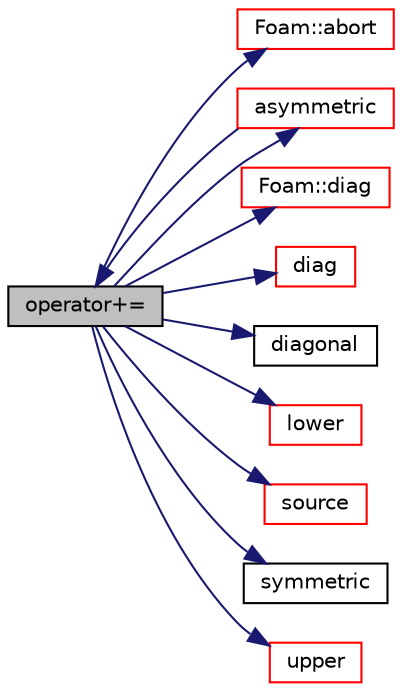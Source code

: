 digraph "operator+="
{
  bgcolor="transparent";
  edge [fontname="Helvetica",fontsize="10",labelfontname="Helvetica",labelfontsize="10"];
  node [fontname="Helvetica",fontsize="10",shape=record];
  rankdir="LR";
  Node1241 [label="operator+=",height=0.2,width=0.4,color="black", fillcolor="grey75", style="filled", fontcolor="black"];
  Node1241 -> Node1242 [color="midnightblue",fontsize="10",style="solid",fontname="Helvetica"];
  Node1242 [label="Foam::abort",height=0.2,width=0.4,color="red",URL="$a21851.html#a447107a607d03e417307c203fa5fb44b"];
  Node1241 -> Node1287 [color="midnightblue",fontsize="10",style="solid",fontname="Helvetica"];
  Node1287 [label="asymmetric",height=0.2,width=0.4,color="red",URL="$a28105.html#aff45003a4c4226b1f6f4e5e24d382e03"];
  Node1287 -> Node1241 [color="midnightblue",fontsize="10",style="solid",fontname="Helvetica"];
  Node1241 -> Node1290 [color="midnightblue",fontsize="10",style="solid",fontname="Helvetica"];
  Node1290 [label="Foam::diag",height=0.2,width=0.4,color="red",URL="$a21851.html#a8cdb0ba0633c91ed7041368519cd217c"];
  Node1241 -> Node1318 [color="midnightblue",fontsize="10",style="solid",fontname="Helvetica"];
  Node1318 [label="diag",height=0.2,width=0.4,color="red",URL="$a28105.html#afd3add8997f8b9231f6d34b388cd7f3a"];
  Node1241 -> Node1355 [color="midnightblue",fontsize="10",style="solid",fontname="Helvetica"];
  Node1355 [label="diagonal",height=0.2,width=0.4,color="black",URL="$a28105.html#a07795eb142354cdea3eb82dabf695491"];
  Node1241 -> Node1297 [color="midnightblue",fontsize="10",style="solid",fontname="Helvetica"];
  Node1297 [label="lower",height=0.2,width=0.4,color="red",URL="$a28105.html#aed8d4c3b9386a81ed7ff9f44cb736255"];
  Node1241 -> Node1353 [color="midnightblue",fontsize="10",style="solid",fontname="Helvetica"];
  Node1353 [label="source",height=0.2,width=0.4,color="red",URL="$a28105.html#a3790e293cade7097b919633ed263158c"];
  Node1241 -> Node1354 [color="midnightblue",fontsize="10",style="solid",fontname="Helvetica"];
  Node1354 [label="symmetric",height=0.2,width=0.4,color="black",URL="$a28105.html#a054885c66384c7bbfc59b9916d5be00f"];
  Node1241 -> Node1302 [color="midnightblue",fontsize="10",style="solid",fontname="Helvetica"];
  Node1302 [label="upper",height=0.2,width=0.4,color="red",URL="$a28105.html#a53e005fd695b53bc8dd07c670f533b39"];
}

